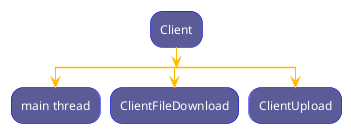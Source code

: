 @startuml client_timeline
skinparam DefaultTextAlignment CENTER
skinparam ActivityBackgroundColor #060662a8
skinparam DefaultFontColor #ffffff
skinparam ArrowColor #ffbb00
skinparam ActivityBorderColor #0000ff
:Client;
split
:main thread;
detach
split again
:ClientFileDownload;
detach
split again
:ClientUpload;
detach


@enduml